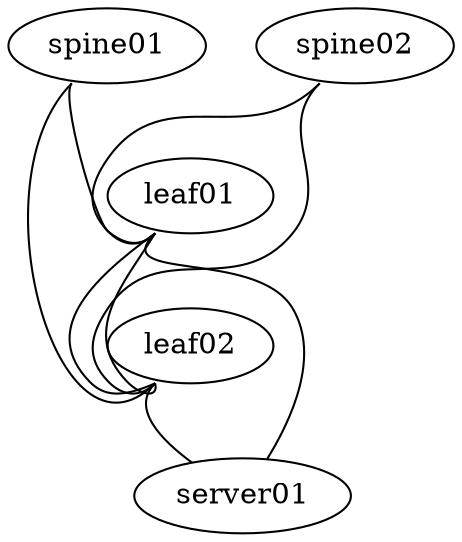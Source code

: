 graph vxbgp {
 "leaf01" [function="leaf" os="CumulusCommunity/cumulus-vx" version="3.5.3" memory="1024" config="./helper_scripts/extra_switch_config.sh" mgmt_ip="192.168.200.1"]
 "leaf02" [function="leaf" os="CumulusCommunity/cumulus-vx" version="3.5.3" memory="1024" config="./helper_scripts/extra_switch_config.sh" mgmt_ip="192.168.200.2"]
 "spine01" [function="leaf" os="CumulusCommunity/cumulus-vx" version="3.5.3" memory="1024" config="./helper_scripts/extra_switch_config.sh" mgmt_ip="192.168.200.4"]
 "spine02" [function="leaf" os="CumulusCommunity/cumulus-vx" version="3.5.3" memory="1024" config="./helper_scripts/extra_switch_config.sh" mgmt_ip="192.168.200.5"]
 "server01" [function="host" os="yk0/ubuntu-xenial" memory="768" config="./helper_scripts/extra_server_config.sh" mgmt_ip="192.168.200.3"]

 "leaf01":"swp1" -- "server01":"eth1"
 "leaf02":"swp1" -- "server01":"eth2"
 "leaf01":"swp2" -- "leaf02":"swp2"
 "leaf01":"swp3" -- "leaf02":"swp3"
 "spine01":"swp1" -- "leaf01":"swp31"
 "spine01":"swp2" -- "leaf02":"swp31"
 "spine02":"swp1" -- "leaf01":"swp32"
 "spine02":"swp2" -- "leaf02":"swp32"
}
